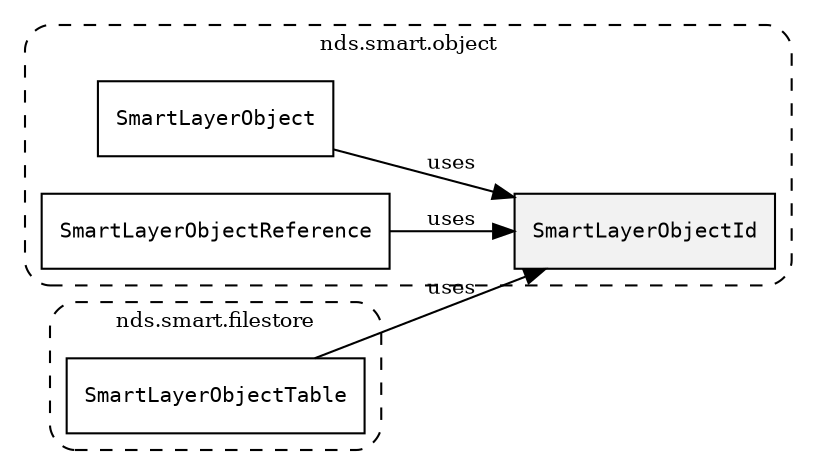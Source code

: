 /**
 * This dot file creates symbol collaboration diagram for SmartLayerObjectId.
 */
digraph ZSERIO
{
    node [shape=box, fontsize=10];
    rankdir="LR";
    fontsize=10;
    tooltip="SmartLayerObjectId collaboration diagram";

    subgraph "cluster_nds.smart.object"
    {
        style="dashed, rounded";
        label="nds.smart.object";
        tooltip="Package nds.smart.object";
        href="../../../content/packages/nds.smart.object.html#Package-nds-smart-object";
        target="_parent";

        "SmartLayerObjectId" [style="filled", fillcolor="#0000000D", target="_parent", label=<<font face="monospace"><table align="center" border="0" cellspacing="0" cellpadding="0"><tr><td href="../../../content/packages/nds.smart.object.html#Subtype-SmartLayerObjectId" title="Subtype defined in nds.smart.object">SmartLayerObjectId</td></tr></table></font>>];
        "SmartLayerObject" [target="_parent", label=<<font face="monospace"><table align="center" border="0" cellspacing="0" cellpadding="0"><tr><td href="../../../content/packages/nds.smart.object.html#Structure-SmartLayerObject" title="Structure defined in nds.smart.object">SmartLayerObject</td></tr></table></font>>];
        "SmartLayerObjectReference" [target="_parent", label=<<font face="monospace"><table align="center" border="0" cellspacing="0" cellpadding="0"><tr><td href="../../../content/packages/nds.smart.object.html#Structure-SmartLayerObjectReference" title="Structure defined in nds.smart.object">SmartLayerObjectReference</td></tr></table></font>>];
    }

    subgraph "cluster_nds.smart.filestore"
    {
        style="dashed, rounded";
        label="nds.smart.filestore";
        tooltip="Package nds.smart.filestore";
        href="../../../content/packages/nds.smart.filestore.html#Package-nds-smart-filestore";
        target="_parent";

        "SmartLayerObjectTable" [target="_parent", label=<<font face="monospace"><table align="center" border="0" cellspacing="0" cellpadding="0"><tr><td href="../../../content/packages/nds.smart.filestore.html#SqlTable-SmartLayerObjectTable" title="SqlTable defined in nds.smart.filestore">SmartLayerObjectTable</td></tr></table></font>>];
    }

    "SmartLayerObject" -> "SmartLayerObjectId" [label="uses", fontsize=10];
    "SmartLayerObjectReference" -> "SmartLayerObjectId" [label="uses", fontsize=10];
    "SmartLayerObjectTable" -> "SmartLayerObjectId" [label="uses", fontsize=10];
}
